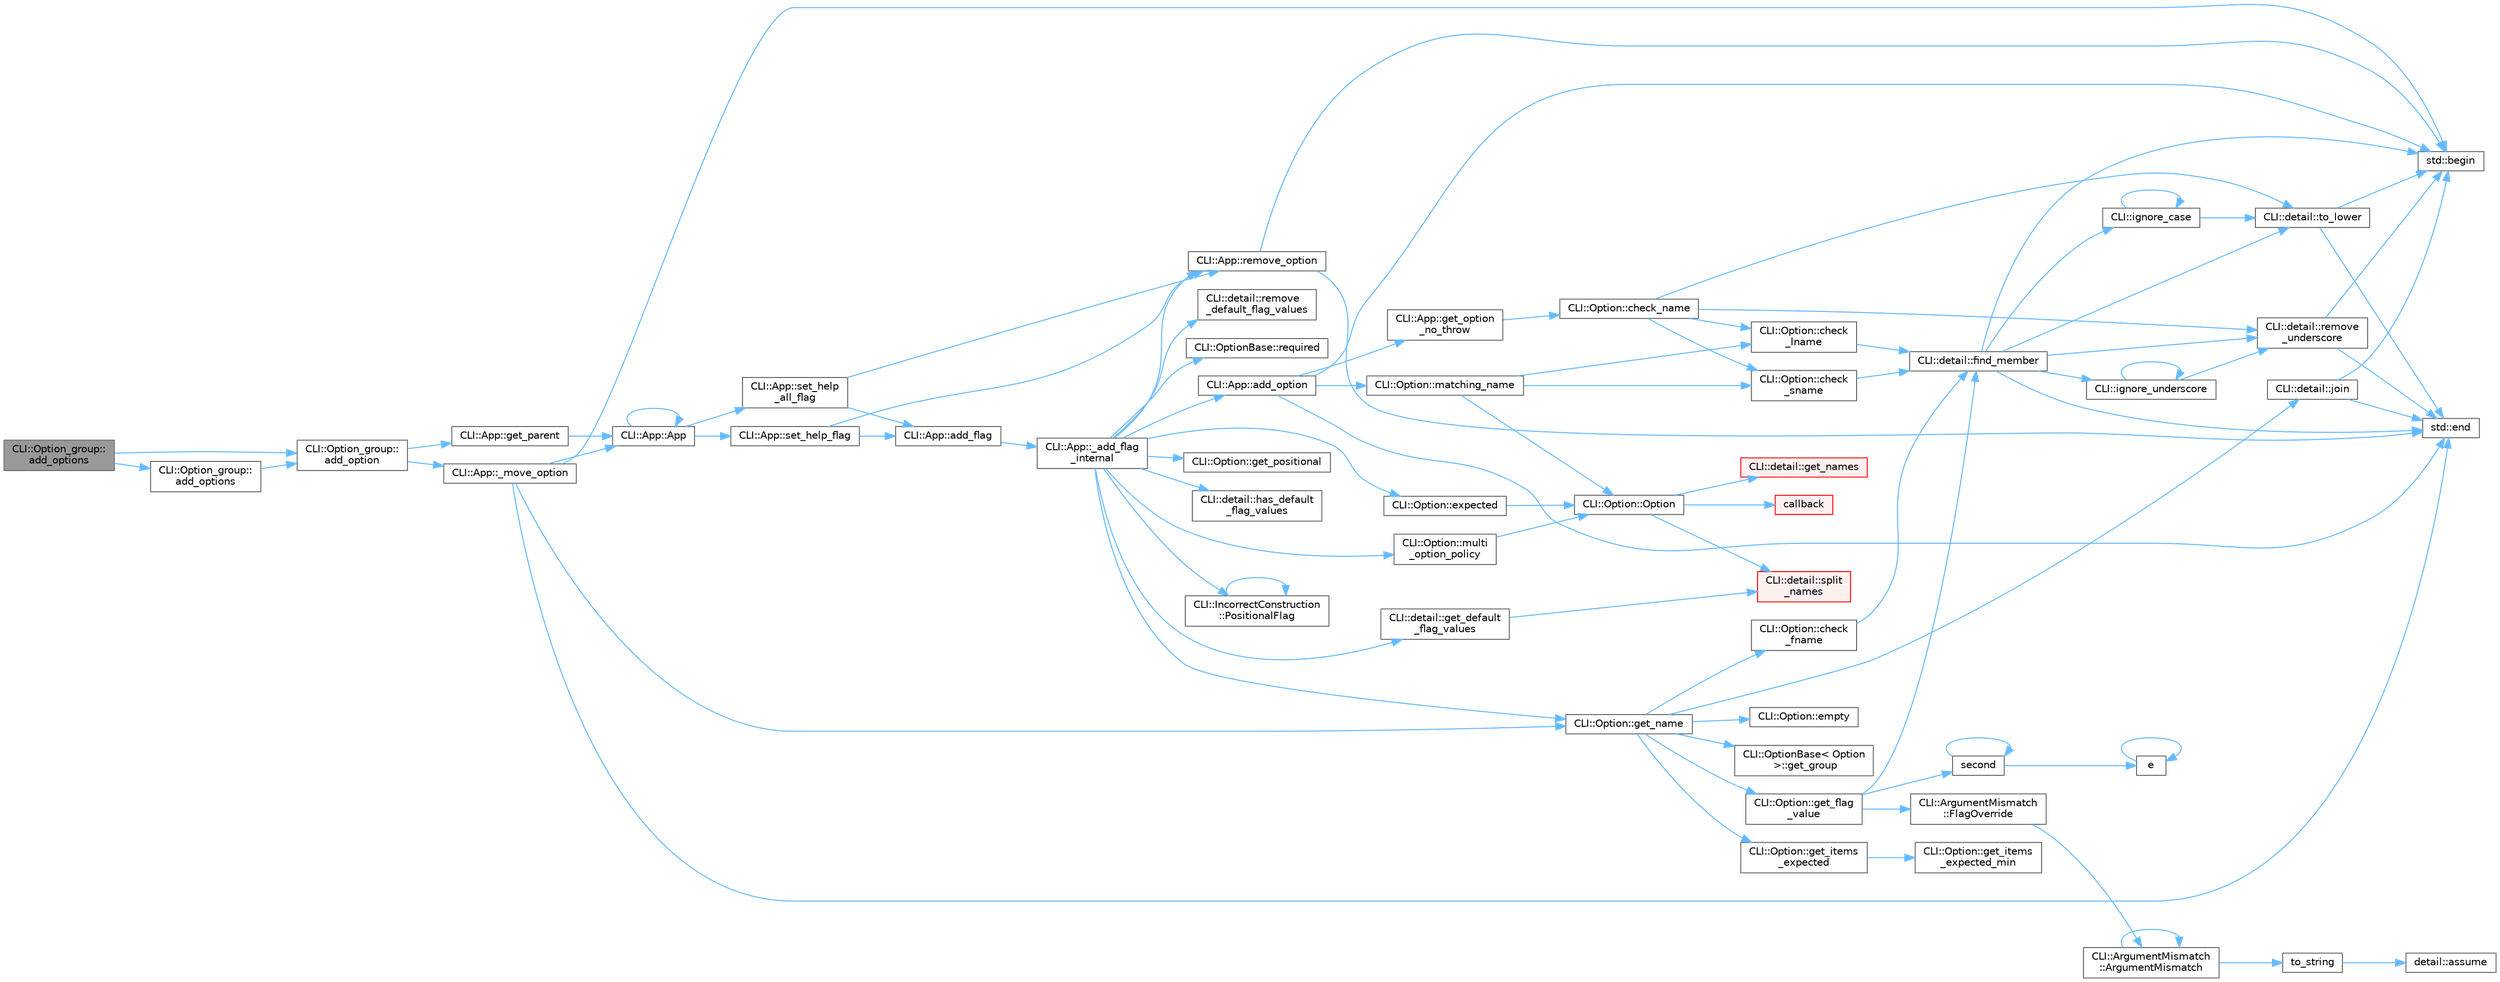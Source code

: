 digraph "CLI::Option_group::add_options"
{
 // LATEX_PDF_SIZE
  bgcolor="transparent";
  edge [fontname=Helvetica,fontsize=10,labelfontname=Helvetica,labelfontsize=10];
  node [fontname=Helvetica,fontsize=10,shape=box,height=0.2,width=0.4];
  rankdir="LR";
  Node1 [id="Node000001",label="CLI::Option_group::\ladd_options",height=0.2,width=0.4,color="gray40", fillcolor="grey60", style="filled", fontcolor="black",tooltip="Add a bunch of options to the group"];
  Node1 -> Node2 [id="edge1_Node000001_Node000002",color="steelblue1",style="solid",tooltip=" "];
  Node2 [id="Node000002",label="CLI::Option_group::\ladd_option",height=0.2,width=0.4,color="grey40", fillcolor="white", style="filled",URL="$class_c_l_i_1_1_option__group.html#a29c346abf87173bccd860d3a9813a5c5",tooltip="Add an existing option to the Option_group"];
  Node2 -> Node3 [id="edge2_Node000002_Node000003",color="steelblue1",style="solid",tooltip=" "];
  Node3 [id="Node000003",label="CLI::App::_move_option",height=0.2,width=0.4,color="grey40", fillcolor="white", style="filled",URL="$class_c_l_i_1_1_app.html#a9b4a09e269a19d8118f9aa763fbe9ae5",tooltip="function that could be used by subclasses of App to shift options around into subcommands"];
  Node3 -> Node4 [id="edge3_Node000003_Node000004",color="steelblue1",style="solid",tooltip=" "];
  Node4 [id="Node000004",label="CLI::App::App",height=0.2,width=0.4,color="grey40", fillcolor="white", style="filled",URL="$class_c_l_i_1_1_app.html#a8f5ebc36dcdff351cce50e3d3b89974f",tooltip="Special private constructor for subcommand"];
  Node4 -> Node4 [id="edge4_Node000004_Node000004",color="steelblue1",style="solid",tooltip=" "];
  Node4 -> Node5 [id="edge5_Node000004_Node000005",color="steelblue1",style="solid",tooltip=" "];
  Node5 [id="Node000005",label="CLI::App::set_help\l_all_flag",height=0.2,width=0.4,color="grey40", fillcolor="white", style="filled",URL="$class_c_l_i_1_1_app.html#af73694f6a3cc42e29e7274b77fdb5720",tooltip="Set a help all flag, replaced the existing one if present"];
  Node5 -> Node6 [id="edge6_Node000005_Node000006",color="steelblue1",style="solid",tooltip=" "];
  Node6 [id="Node000006",label="CLI::App::add_flag",height=0.2,width=0.4,color="grey40", fillcolor="white", style="filled",URL="$class_c_l_i_1_1_app.html#a5fef22317a182fa5db1d7b1af4c89c68",tooltip="Add a flag with no description or variable assignment"];
  Node6 -> Node7 [id="edge7_Node000006_Node000007",color="steelblue1",style="solid",tooltip=" "];
  Node7 [id="Node000007",label="CLI::App::_add_flag\l_internal",height=0.2,width=0.4,color="grey40", fillcolor="white", style="filled",URL="$class_c_l_i_1_1_app.html#ac09345525410ce482948265f16f72cdf",tooltip="Internal function for adding a flag"];
  Node7 -> Node8 [id="edge8_Node000007_Node000008",color="steelblue1",style="solid",tooltip=" "];
  Node8 [id="Node000008",label="CLI::App::add_option",height=0.2,width=0.4,color="grey40", fillcolor="white", style="filled",URL="$class_c_l_i_1_1_app.html#adb68306d25a26400399d11efe7211dc4",tooltip=" "];
  Node8 -> Node9 [id="edge9_Node000008_Node000009",color="steelblue1",style="solid",tooltip=" "];
  Node9 [id="Node000009",label="std::begin",height=0.2,width=0.4,color="grey40", fillcolor="white", style="filled",URL="$namespacestd.html#aec76fc52a775d29bc4058c8e1405045a",tooltip=" "];
  Node8 -> Node10 [id="edge10_Node000008_Node000010",color="steelblue1",style="solid",tooltip=" "];
  Node10 [id="Node000010",label="std::end",height=0.2,width=0.4,color="grey40", fillcolor="white", style="filled",URL="$namespacestd.html#a35f71a4c49ddf38bb590177e3a4b2598",tooltip=" "];
  Node8 -> Node11 [id="edge11_Node000008_Node000011",color="steelblue1",style="solid",tooltip=" "];
  Node11 [id="Node000011",label="CLI::App::get_option\l_no_throw",height=0.2,width=0.4,color="grey40", fillcolor="white", style="filled",URL="$class_c_l_i_1_1_app.html#a029d50d6fdfde25e7f3e94ef2e525ccc",tooltip="Get an option by name (noexcept non-const version)"];
  Node11 -> Node12 [id="edge12_Node000011_Node000012",color="steelblue1",style="solid",tooltip=" "];
  Node12 [id="Node000012",label="CLI::Option::check_name",height=0.2,width=0.4,color="grey40", fillcolor="white", style="filled",URL="$class_c_l_i_1_1_option.html#a1f9eda27ddb1b2d520e29724d550f6a0",tooltip="Check a name. Requires \"-\" or \"--\" for short / long, supports positional name"];
  Node12 -> Node13 [id="edge13_Node000012_Node000013",color="steelblue1",style="solid",tooltip=" "];
  Node13 [id="Node000013",label="CLI::Option::check\l_lname",height=0.2,width=0.4,color="grey40", fillcolor="white", style="filled",URL="$class_c_l_i_1_1_option.html#a6e970efc39aa4984b9bb797d071ce34a",tooltip="Requires \"--\" to be removed from string"];
  Node13 -> Node14 [id="edge14_Node000013_Node000014",color="steelblue1",style="solid",tooltip=" "];
  Node14 [id="Node000014",label="CLI::detail::find_member",height=0.2,width=0.4,color="grey40", fillcolor="white", style="filled",URL="$namespace_c_l_i_1_1detail.html#ac94be0722dce2c7ff522ebc3fb80e33d",tooltip="Check if a string is a member of a list of strings and optionally ignore case or ignore underscores"];
  Node14 -> Node9 [id="edge15_Node000014_Node000009",color="steelblue1",style="solid",tooltip=" "];
  Node14 -> Node10 [id="edge16_Node000014_Node000010",color="steelblue1",style="solid",tooltip=" "];
  Node14 -> Node15 [id="edge17_Node000014_Node000015",color="steelblue1",style="solid",tooltip=" "];
  Node15 [id="Node000015",label="CLI::ignore_case",height=0.2,width=0.4,color="grey40", fillcolor="white", style="filled",URL="$namespace_c_l_i.html#a0c52326d2681814c22aa1a93ce43375e",tooltip="Helper function to allow ignore_case to be passed to IsMember or Transform"];
  Node15 -> Node15 [id="edge18_Node000015_Node000015",color="steelblue1",style="solid",tooltip=" "];
  Node15 -> Node16 [id="edge19_Node000015_Node000016",color="steelblue1",style="solid",tooltip=" "];
  Node16 [id="Node000016",label="CLI::detail::to_lower",height=0.2,width=0.4,color="grey40", fillcolor="white", style="filled",URL="$namespace_c_l_i_1_1detail.html#ae83709ec148057ec53df4383645727e9",tooltip="Return a lower case version of a string"];
  Node16 -> Node9 [id="edge20_Node000016_Node000009",color="steelblue1",style="solid",tooltip=" "];
  Node16 -> Node10 [id="edge21_Node000016_Node000010",color="steelblue1",style="solid",tooltip=" "];
  Node14 -> Node17 [id="edge22_Node000014_Node000017",color="steelblue1",style="solid",tooltip=" "];
  Node17 [id="Node000017",label="CLI::ignore_underscore",height=0.2,width=0.4,color="grey40", fillcolor="white", style="filled",URL="$namespace_c_l_i.html#a111b6f05d21b9b84e7ba933ade79884c",tooltip="Helper function to allow ignore_underscore to be passed to IsMember or Transform"];
  Node17 -> Node17 [id="edge23_Node000017_Node000017",color="steelblue1",style="solid",tooltip=" "];
  Node17 -> Node18 [id="edge24_Node000017_Node000018",color="steelblue1",style="solid",tooltip=" "];
  Node18 [id="Node000018",label="CLI::detail::remove\l_underscore",height=0.2,width=0.4,color="grey40", fillcolor="white", style="filled",URL="$namespace_c_l_i_1_1detail.html#a5359a7a0e33366a12e15523b100f591a",tooltip="remove underscores from a string"];
  Node18 -> Node9 [id="edge25_Node000018_Node000009",color="steelblue1",style="solid",tooltip=" "];
  Node18 -> Node10 [id="edge26_Node000018_Node000010",color="steelblue1",style="solid",tooltip=" "];
  Node14 -> Node18 [id="edge27_Node000014_Node000018",color="steelblue1",style="solid",tooltip=" "];
  Node14 -> Node16 [id="edge28_Node000014_Node000016",color="steelblue1",style="solid",tooltip=" "];
  Node12 -> Node19 [id="edge29_Node000012_Node000019",color="steelblue1",style="solid",tooltip=" "];
  Node19 [id="Node000019",label="CLI::Option::check\l_sname",height=0.2,width=0.4,color="grey40", fillcolor="white", style="filled",URL="$class_c_l_i_1_1_option.html#a46e7395f6a8a720e4305aea2edb4aa7b",tooltip="Requires \"-\" to be removed from string"];
  Node19 -> Node14 [id="edge30_Node000019_Node000014",color="steelblue1",style="solid",tooltip=" "];
  Node12 -> Node18 [id="edge31_Node000012_Node000018",color="steelblue1",style="solid",tooltip=" "];
  Node12 -> Node16 [id="edge32_Node000012_Node000016",color="steelblue1",style="solid",tooltip=" "];
  Node8 -> Node20 [id="edge33_Node000008_Node000020",color="steelblue1",style="solid",tooltip=" "];
  Node20 [id="Node000020",label="CLI::Option::matching_name",height=0.2,width=0.4,color="grey40", fillcolor="white", style="filled",URL="$class_c_l_i_1_1_option.html#a67b1e51f9f873b265dac8122746fc2d7",tooltip="If options share any of the same names, find it"];
  Node20 -> Node13 [id="edge34_Node000020_Node000013",color="steelblue1",style="solid",tooltip=" "];
  Node20 -> Node19 [id="edge35_Node000020_Node000019",color="steelblue1",style="solid",tooltip=" "];
  Node20 -> Node21 [id="edge36_Node000020_Node000021",color="steelblue1",style="solid",tooltip=" "];
  Node21 [id="Node000021",label="CLI::Option::Option",height=0.2,width=0.4,color="grey40", fillcolor="white", style="filled",URL="$class_c_l_i_1_1_option.html#a577e99d3ea33598b4dc3605f544d14fc",tooltip="Making an option by hand is not defined, it must be made by the App class"];
  Node21 -> Node22 [id="edge37_Node000021_Node000022",color="steelblue1",style="solid",tooltip=" "];
  Node22 [id="Node000022",label="callback",height=0.2,width=0.4,color="red", fillcolor="#FFF0F0", style="filled",URL="$external_2spine-runtimes_2spine-sfml_2c_2example_2main_8cpp.html#a2f27b7fc84a39cace84d90f62a8d4c8e",tooltip=" "];
  Node21 -> Node54 [id="edge38_Node000021_Node000054",color="steelblue1",style="solid",tooltip=" "];
  Node54 [id="Node000054",label="CLI::detail::get_names",height=0.2,width=0.4,color="red", fillcolor="#FFF0F0", style="filled",URL="$namespace_c_l_i_1_1detail.html#a6c9c870c5f7cd261e7363cb862634a3a",tooltip="Get a vector of short names, one of long names, and a single name"];
  Node21 -> Node65 [id="edge39_Node000021_Node000065",color="steelblue1",style="solid",tooltip=" "];
  Node65 [id="Node000065",label="CLI::detail::split\l_names",height=0.2,width=0.4,color="red", fillcolor="#FFF0F0", style="filled",URL="$namespace_c_l_i_1_1detail.html#ac8a8403ca4cfb40e30979111083c0c1c",tooltip=" "];
  Node7 -> Node70 [id="edge40_Node000007_Node000070",color="steelblue1",style="solid",tooltip=" "];
  Node70 [id="Node000070",label="CLI::Option::expected",height=0.2,width=0.4,color="grey40", fillcolor="white", style="filled",URL="$class_c_l_i_1_1_option.html#a0b7cf6e62c1800a53ad314772eef6ed1",tooltip="Set the number of expected arguments"];
  Node70 -> Node21 [id="edge41_Node000070_Node000021",color="steelblue1",style="solid",tooltip=" "];
  Node7 -> Node71 [id="edge42_Node000007_Node000071",color="steelblue1",style="solid",tooltip=" "];
  Node71 [id="Node000071",label="CLI::detail::get_default\l_flag_values",height=0.2,width=0.4,color="grey40", fillcolor="white", style="filled",URL="$namespace_c_l_i_1_1detail.html#a01343c353c26ada5379fb84cbd3b01c8",tooltip="extract default flag values either {def} or starting with a !"];
  Node71 -> Node65 [id="edge43_Node000071_Node000065",color="steelblue1",style="solid",tooltip=" "];
  Node7 -> Node72 [id="edge44_Node000007_Node000072",color="steelblue1",style="solid",tooltip=" "];
  Node72 [id="Node000072",label="CLI::Option::get_name",height=0.2,width=0.4,color="grey40", fillcolor="white", style="filled",URL="$class_c_l_i_1_1_option.html#a47e135d5198fd9df5b481091d2538b60",tooltip="Gets a comma separated list of names. Will include / prefer the positional name if positional is true..."];
  Node72 -> Node73 [id="edge45_Node000072_Node000073",color="steelblue1",style="solid",tooltip=" "];
  Node73 [id="Node000073",label="CLI::Option::check\l_fname",height=0.2,width=0.4,color="grey40", fillcolor="white", style="filled",URL="$class_c_l_i_1_1_option.html#a331870cf4db8893cac3af126aac487a8",tooltip="Requires \"--\" to be removed from string"];
  Node73 -> Node14 [id="edge46_Node000073_Node000014",color="steelblue1",style="solid",tooltip=" "];
  Node72 -> Node74 [id="edge47_Node000072_Node000074",color="steelblue1",style="solid",tooltip=" "];
  Node74 [id="Node000074",label="CLI::Option::empty",height=0.2,width=0.4,color="grey40", fillcolor="white", style="filled",URL="$class_c_l_i_1_1_option.html#ab9d324306095b7af93bc09812f5b4dec",tooltip="True if the option was not passed"];
  Node72 -> Node75 [id="edge48_Node000072_Node000075",color="steelblue1",style="solid",tooltip=" "];
  Node75 [id="Node000075",label="CLI::Option::get_flag\l_value",height=0.2,width=0.4,color="grey40", fillcolor="white", style="filled",URL="$class_c_l_i_1_1_option.html#aa006173c1a09b0ed01bff4b305b042ca",tooltip=" "];
  Node75 -> Node14 [id="edge49_Node000075_Node000014",color="steelblue1",style="solid",tooltip=" "];
  Node75 -> Node76 [id="edge50_Node000075_Node000076",color="steelblue1",style="solid",tooltip=" "];
  Node76 [id="Node000076",label="CLI::ArgumentMismatch\l::FlagOverride",height=0.2,width=0.4,color="grey40", fillcolor="white", style="filled",URL="$class_c_l_i_1_1_argument_mismatch.html#af40fccb119664c7c5025bba76fb2d7e2",tooltip=" "];
  Node76 -> Node77 [id="edge51_Node000076_Node000077",color="steelblue1",style="solid",tooltip=" "];
  Node77 [id="Node000077",label="CLI::ArgumentMismatch\l::ArgumentMismatch",height=0.2,width=0.4,color="grey40", fillcolor="white", style="filled",URL="$class_c_l_i_1_1_argument_mismatch.html#a03b5d359cb07e82b2d2f0f734ffeb545",tooltip=" "];
  Node77 -> Node77 [id="edge52_Node000077_Node000077",color="steelblue1",style="solid",tooltip=" "];
  Node77 -> Node78 [id="edge53_Node000077_Node000078",color="steelblue1",style="solid",tooltip=" "];
  Node78 [id="Node000078",label="to_string",height=0.2,width=0.4,color="grey40", fillcolor="white", style="filled",URL="$spdlog_2include_2spdlog_2fmt_2bundled_2format_8h.html#a5aca7e9d14d858d6f3fdc063d66840f8",tooltip=" "];
  Node78 -> Node79 [id="edge54_Node000078_Node000079",color="steelblue1",style="solid",tooltip=" "];
  Node79 [id="Node000079",label="detail::assume",height=0.2,width=0.4,color="grey40", fillcolor="white", style="filled",URL="$namespacedetail.html#a208b54c1c61a9bce9df4531a657a0c64",tooltip=" "];
  Node75 -> Node80 [id="edge55_Node000075_Node000080",color="steelblue1",style="solid",tooltip=" "];
  Node80 [id="Node000080",label="second",height=0.2,width=0.4,color="grey40", fillcolor="white", style="filled",URL="$second___n_o_n_e_8f.html#ae9f971a8b343bd2fcb85c3b16da97f10",tooltip="SECOND returns nothing"];
  Node80 -> Node63 [id="edge56_Node000080_Node000063",color="steelblue1",style="solid",tooltip=" "];
  Node63 [id="Node000063",label="e",height=0.2,width=0.4,color="grey40", fillcolor="white", style="filled",URL="$_cwise__array__power__array_8cpp.html#a9cb86ff854760bf91a154f2724a9101d",tooltip=" "];
  Node63 -> Node63 [id="edge57_Node000063_Node000063",color="steelblue1",style="solid",tooltip=" "];
  Node80 -> Node80 [id="edge58_Node000080_Node000080",color="steelblue1",style="solid",tooltip=" "];
  Node72 -> Node81 [id="edge59_Node000072_Node000081",color="steelblue1",style="solid",tooltip=" "];
  Node81 [id="Node000081",label="CLI::OptionBase\< Option\l \>::get_group",height=0.2,width=0.4,color="grey40", fillcolor="white", style="filled",URL="$class_c_l_i_1_1_option_base.html#aeb86193da05c10a12814ce45d2d16e0d",tooltip=" "];
  Node72 -> Node82 [id="edge60_Node000072_Node000082",color="steelblue1",style="solid",tooltip=" "];
  Node82 [id="Node000082",label="CLI::Option::get_items\l_expected",height=0.2,width=0.4,color="grey40", fillcolor="white", style="filled",URL="$class_c_l_i_1_1_option.html#aa12c4f65cf2ac9c58ebe050c46603fc0",tooltip="The total min number of expected string values to be used"];
  Node82 -> Node83 [id="edge61_Node000082_Node000083",color="steelblue1",style="solid",tooltip=" "];
  Node83 [id="Node000083",label="CLI::Option::get_items\l_expected_min",height=0.2,width=0.4,color="grey40", fillcolor="white", style="filled",URL="$class_c_l_i_1_1_option.html#a65f68eaa288d2608560ae87f3c36f6fa",tooltip="The total min number of expected string values to be used"];
  Node72 -> Node84 [id="edge62_Node000072_Node000084",color="steelblue1",style="solid",tooltip=" "];
  Node84 [id="Node000084",label="CLI::detail::join",height=0.2,width=0.4,color="grey40", fillcolor="white", style="filled",URL="$namespace_c_l_i_1_1detail.html#ab351f13ec104e2cba19ec6baf4a552f6",tooltip="Simple function to join a string"];
  Node84 -> Node9 [id="edge63_Node000084_Node000009",color="steelblue1",style="solid",tooltip=" "];
  Node84 -> Node10 [id="edge64_Node000084_Node000010",color="steelblue1",style="solid",tooltip=" "];
  Node7 -> Node85 [id="edge65_Node000007_Node000085",color="steelblue1",style="solid",tooltip=" "];
  Node85 [id="Node000085",label="CLI::Option::get_positional",height=0.2,width=0.4,color="grey40", fillcolor="white", style="filled",URL="$class_c_l_i_1_1_option.html#a0f23a3a1ed7c5a47585117a4c9f27120",tooltip="True if the argument can be given directly"];
  Node7 -> Node86 [id="edge66_Node000007_Node000086",color="steelblue1",style="solid",tooltip=" "];
  Node86 [id="Node000086",label="CLI::detail::has_default\l_flag_values",height=0.2,width=0.4,color="grey40", fillcolor="white", style="filled",URL="$namespace_c_l_i_1_1detail.html#ae89da9fa11d234a8bf504d6ec85133cc",tooltip="check if the flag definitions has possible false flags"];
  Node7 -> Node87 [id="edge67_Node000007_Node000087",color="steelblue1",style="solid",tooltip=" "];
  Node87 [id="Node000087",label="CLI::Option::multi\l_option_policy",height=0.2,width=0.4,color="grey40", fillcolor="white", style="filled",URL="$class_c_l_i_1_1_option.html#a849a0cf07784e81b514761722a0d9efc",tooltip="Take the last argument if given multiple times (or another policy)"];
  Node87 -> Node21 [id="edge68_Node000087_Node000021",color="steelblue1",style="solid",tooltip=" "];
  Node7 -> Node88 [id="edge69_Node000007_Node000088",color="steelblue1",style="solid",tooltip=" "];
  Node88 [id="Node000088",label="CLI::IncorrectConstruction\l::PositionalFlag",height=0.2,width=0.4,color="grey40", fillcolor="white", style="filled",URL="$class_c_l_i_1_1_incorrect_construction.html#a90eef424efd6e5b6cb8874ba2e53ce08",tooltip=" "];
  Node88 -> Node88 [id="edge70_Node000088_Node000088",color="steelblue1",style="solid",tooltip=" "];
  Node7 -> Node89 [id="edge71_Node000007_Node000089",color="steelblue1",style="solid",tooltip=" "];
  Node89 [id="Node000089",label="CLI::detail::remove\l_default_flag_values",height=0.2,width=0.4,color="grey40", fillcolor="white", style="filled",URL="$namespace_c_l_i_1_1detail.html#a35553311017b07811ce81db2f560cb3d",tooltip=" "];
  Node7 -> Node90 [id="edge72_Node000007_Node000090",color="steelblue1",style="solid",tooltip=" "];
  Node90 [id="Node000090",label="CLI::App::remove_option",height=0.2,width=0.4,color="grey40", fillcolor="white", style="filled",URL="$class_c_l_i_1_1_app.html#a8e09991d2a23ae48aff139c8eda5f6c7",tooltip="Removes an option from the App. Takes an option pointer. Returns true if found and removed."];
  Node90 -> Node9 [id="edge73_Node000090_Node000009",color="steelblue1",style="solid",tooltip=" "];
  Node90 -> Node10 [id="edge74_Node000090_Node000010",color="steelblue1",style="solid",tooltip=" "];
  Node7 -> Node91 [id="edge75_Node000007_Node000091",color="steelblue1",style="solid",tooltip=" "];
  Node91 [id="Node000091",label="CLI::OptionBase::required",height=0.2,width=0.4,color="grey40", fillcolor="white", style="filled",URL="$class_c_l_i_1_1_option_base.html#af18d4c8d8c2392b6947db9179110289a",tooltip="Set the option as required"];
  Node5 -> Node90 [id="edge76_Node000005_Node000090",color="steelblue1",style="solid",tooltip=" "];
  Node4 -> Node92 [id="edge77_Node000004_Node000092",color="steelblue1",style="solid",tooltip=" "];
  Node92 [id="Node000092",label="CLI::App::set_help_flag",height=0.2,width=0.4,color="grey40", fillcolor="white", style="filled",URL="$class_c_l_i_1_1_app.html#a0d5c8de603f1911aee549b649c68e083",tooltip="Set a help flag, replace the existing one if present"];
  Node92 -> Node6 [id="edge78_Node000092_Node000006",color="steelblue1",style="solid",tooltip=" "];
  Node92 -> Node90 [id="edge79_Node000092_Node000090",color="steelblue1",style="solid",tooltip=" "];
  Node3 -> Node9 [id="edge80_Node000003_Node000009",color="steelblue1",style="solid",tooltip=" "];
  Node3 -> Node10 [id="edge81_Node000003_Node000010",color="steelblue1",style="solid",tooltip=" "];
  Node3 -> Node72 [id="edge82_Node000003_Node000072",color="steelblue1",style="solid",tooltip=" "];
  Node2 -> Node93 [id="edge83_Node000002_Node000093",color="steelblue1",style="solid",tooltip=" "];
  Node93 [id="Node000093",label="CLI::App::get_parent",height=0.2,width=0.4,color="grey40", fillcolor="white", style="filled",URL="$class_c_l_i_1_1_app.html#a5f31177cf639f148d3a315861ff6ca5c",tooltip="Get the parent of this subcommand (or nullptr if main app)"];
  Node93 -> Node4 [id="edge84_Node000093_Node000004",color="steelblue1",style="solid",tooltip=" "];
  Node1 -> Node94 [id="edge85_Node000001_Node000094",color="steelblue1",style="solid",tooltip=" "];
  Node94 [id="Node000094",label="CLI::Option_group::\ladd_options",height=0.2,width=0.4,color="grey40", fillcolor="white", style="filled",URL="$class_c_l_i_1_1_option__group.html#afdc8b0b76fcc2ef4df8fbf2218edfd20",tooltip="Add an existing option to the Option_group"];
  Node94 -> Node2 [id="edge86_Node000094_Node000002",color="steelblue1",style="solid",tooltip=" "];
}
